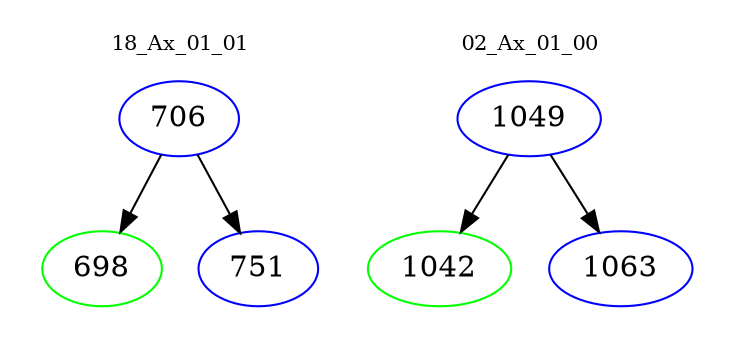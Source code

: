 digraph{
subgraph cluster_0 {
color = white
label = "18_Ax_01_01";
fontsize=10;
T0_706 [label="706", color="blue"]
T0_706 -> T0_698 [color="black"]
T0_698 [label="698", color="green"]
T0_706 -> T0_751 [color="black"]
T0_751 [label="751", color="blue"]
}
subgraph cluster_1 {
color = white
label = "02_Ax_01_00";
fontsize=10;
T1_1049 [label="1049", color="blue"]
T1_1049 -> T1_1042 [color="black"]
T1_1042 [label="1042", color="green"]
T1_1049 -> T1_1063 [color="black"]
T1_1063 [label="1063", color="blue"]
}
}

